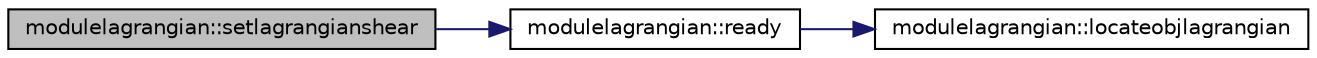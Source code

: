 digraph "modulelagrangian::setlagrangianshear"
{
 // LATEX_PDF_SIZE
  edge [fontname="Helvetica",fontsize="10",labelfontname="Helvetica",labelfontsize="10"];
  node [fontname="Helvetica",fontsize="10",shape=record];
  rankdir="LR";
  Node1 [label="modulelagrangian::setlagrangianshear",height=0.2,width=0.4,color="black", fillcolor="grey75", style="filled", fontcolor="black",tooltip=" "];
  Node1 -> Node2 [color="midnightblue",fontsize="10",style="solid",fontname="Helvetica"];
  Node2 [label="modulelagrangian::ready",height=0.2,width=0.4,color="black", fillcolor="white", style="filled",URL="$namespacemodulelagrangian.html#a4ddfbe58c1df4477f8d84db54b330823",tooltip=" "];
  Node2 -> Node3 [color="midnightblue",fontsize="10",style="solid",fontname="Helvetica"];
  Node3 [label="modulelagrangian::locateobjlagrangian",height=0.2,width=0.4,color="black", fillcolor="white", style="filled",URL="$namespacemodulelagrangian.html#a42e447276e6e4455d7699fb38f9d67f0",tooltip=" "];
}
